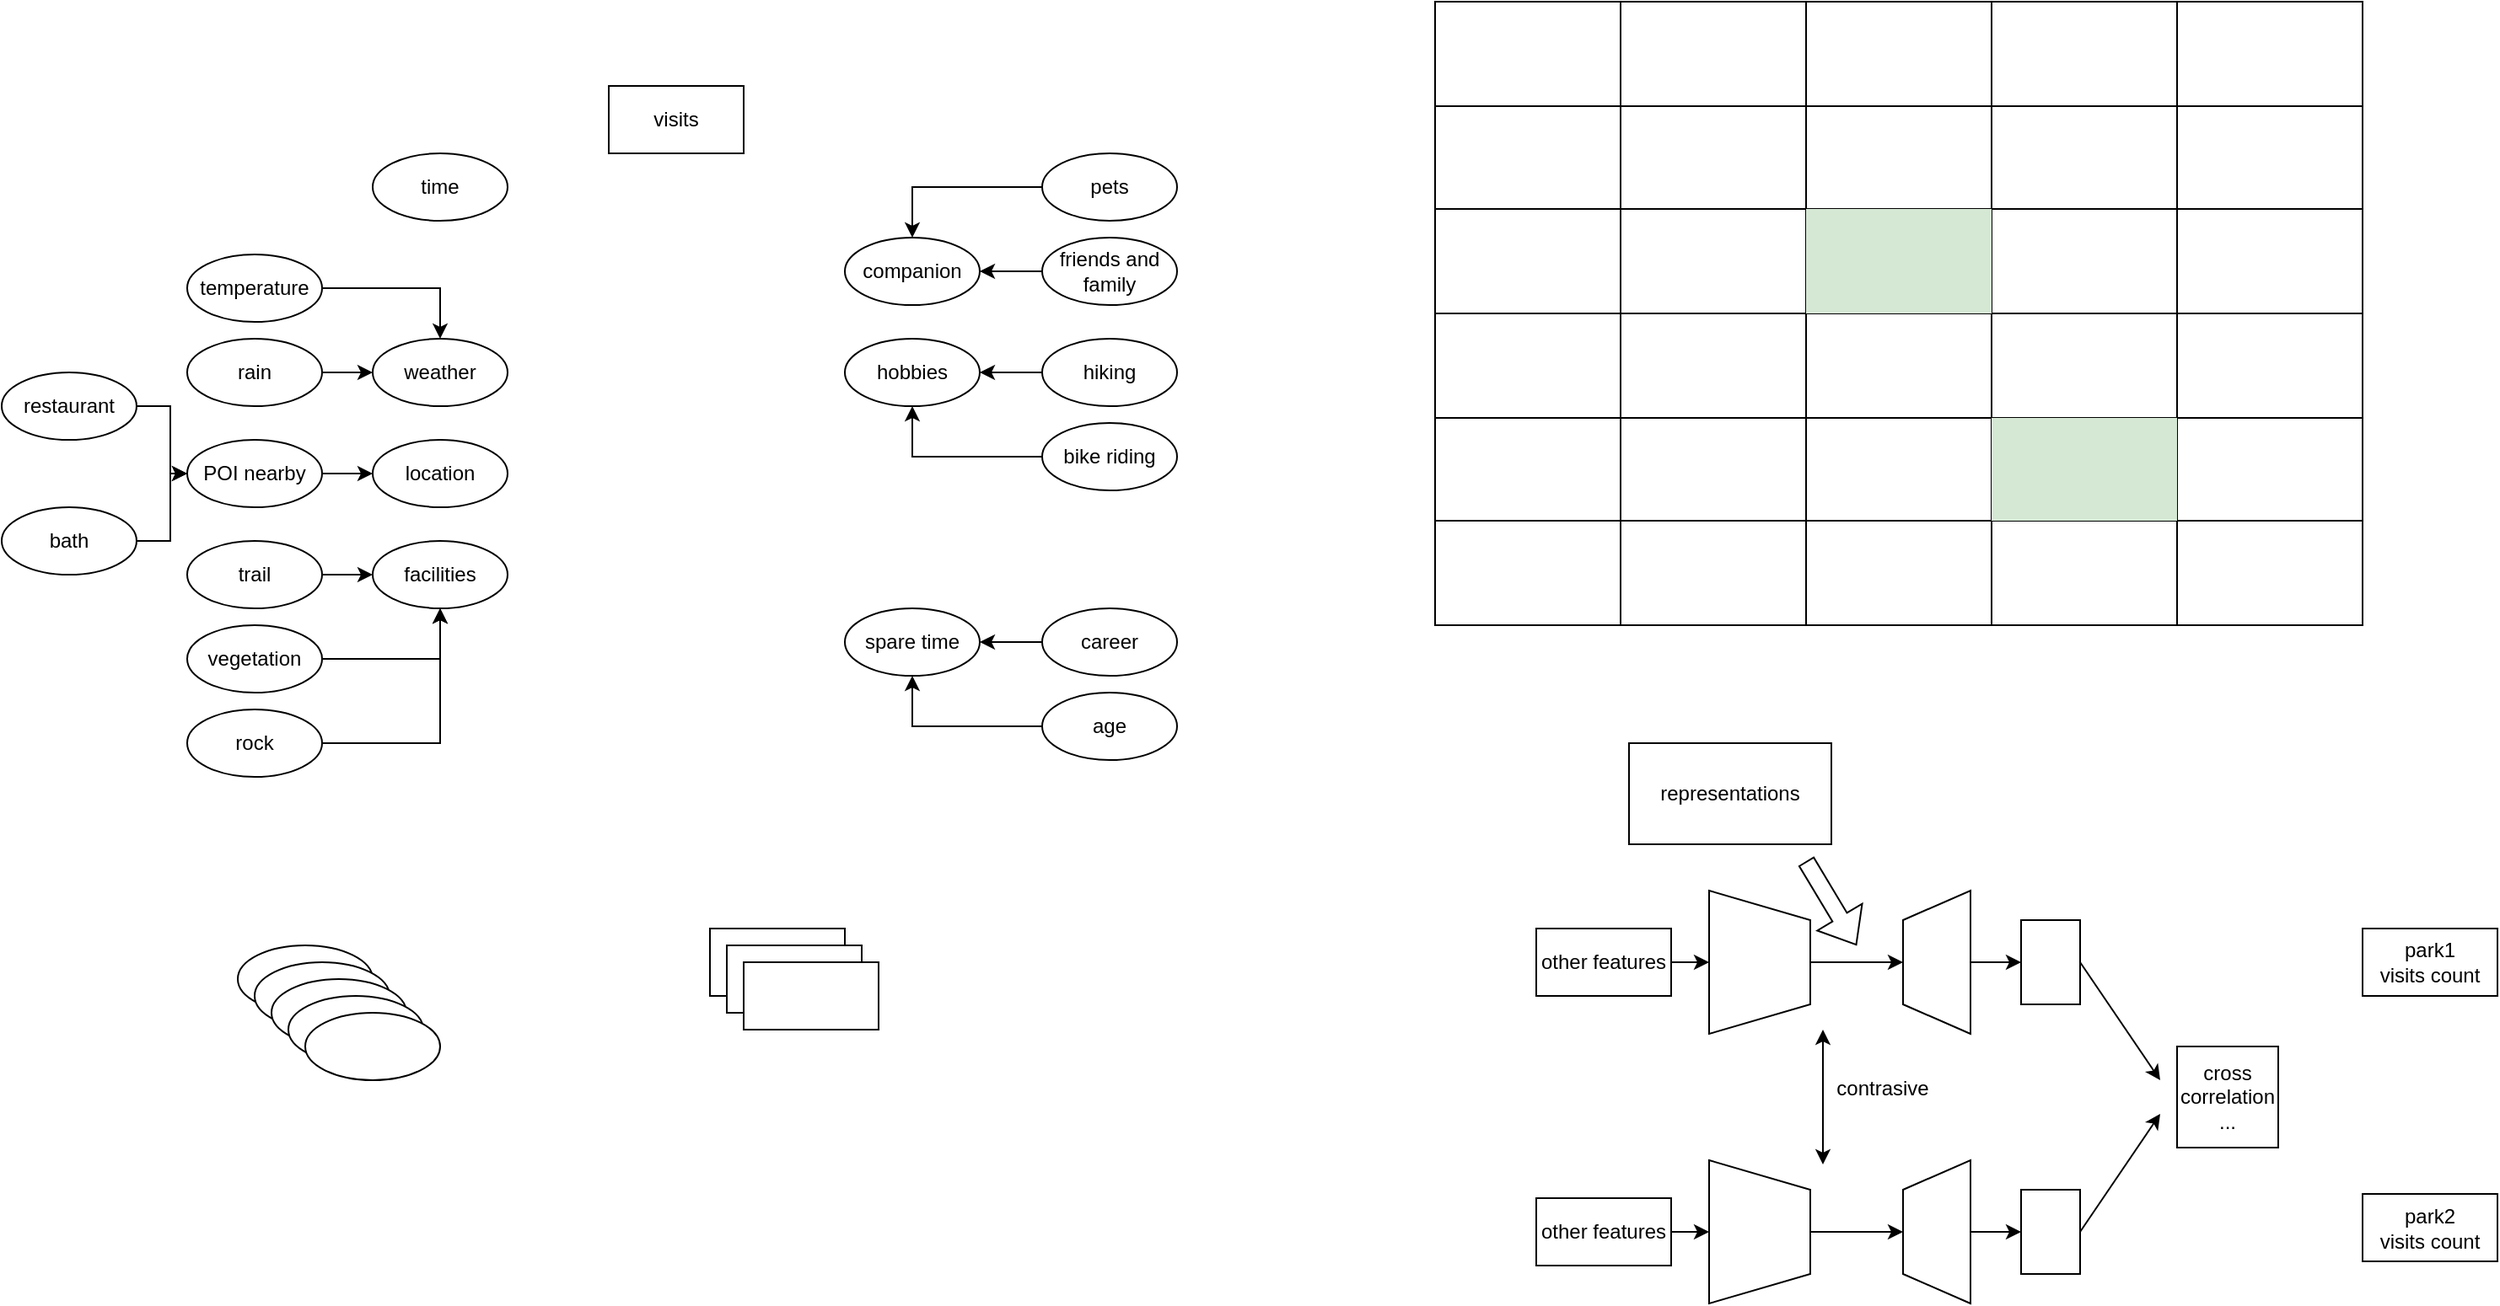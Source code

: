 <mxfile version="24.7.17">
  <diagram name="第 1 页" id="IoDN4YejWcpYqLMCEsrB">
    <mxGraphModel dx="1590" dy="1008" grid="1" gridSize="10" guides="1" tooltips="1" connect="1" arrows="1" fold="1" page="1" pageScale="1" pageWidth="827" pageHeight="1169" math="0" shadow="0">
      <root>
        <mxCell id="0" />
        <mxCell id="1" parent="0" />
        <mxCell id="xa3RoZci5K0r1pljXXm6-1" value="" style="rounded=0;whiteSpace=wrap;html=1;" parent="1" vertex="1">
          <mxGeometry x="550" y="570" width="80" height="40" as="geometry" />
        </mxCell>
        <mxCell id="xa3RoZci5K0r1pljXXm6-4" value="visits" style="rounded=0;whiteSpace=wrap;html=1;" parent="1" vertex="1">
          <mxGeometry x="490" y="70" width="80" height="40" as="geometry" />
        </mxCell>
        <mxCell id="xa3RoZci5K0r1pljXXm6-26" value="" style="edgeStyle=orthogonalEdgeStyle;rounded=0;orthogonalLoop=1;jettySize=auto;html=1;" parent="1" source="xa3RoZci5K0r1pljXXm6-5" target="xa3RoZci5K0r1pljXXm6-16" edge="1">
          <mxGeometry relative="1" as="geometry" />
        </mxCell>
        <mxCell id="xa3RoZci5K0r1pljXXm6-5" value="restaurant" style="ellipse;whiteSpace=wrap;html=1;" parent="1" vertex="1">
          <mxGeometry x="130" y="240" width="80" height="40" as="geometry" />
        </mxCell>
        <mxCell id="xa3RoZci5K0r1pljXXm6-25" style="edgeStyle=orthogonalEdgeStyle;rounded=0;orthogonalLoop=1;jettySize=auto;html=1;exitX=1;exitY=0.5;exitDx=0;exitDy=0;entryX=0.5;entryY=1;entryDx=0;entryDy=0;" parent="1" source="xa3RoZci5K0r1pljXXm6-6" target="xa3RoZci5K0r1pljXXm6-12" edge="1">
          <mxGeometry relative="1" as="geometry" />
        </mxCell>
        <mxCell id="xa3RoZci5K0r1pljXXm6-6" value="rock" style="ellipse;whiteSpace=wrap;html=1;" parent="1" vertex="1">
          <mxGeometry x="240" y="440" width="80" height="40" as="geometry" />
        </mxCell>
        <mxCell id="xa3RoZci5K0r1pljXXm6-7" value="" style="ellipse;whiteSpace=wrap;html=1;" parent="1" vertex="1">
          <mxGeometry x="270" y="580" width="80" height="40" as="geometry" />
        </mxCell>
        <mxCell id="xa3RoZci5K0r1pljXXm6-8" value="spare time" style="ellipse;whiteSpace=wrap;html=1;" parent="1" vertex="1">
          <mxGeometry x="630" y="380" width="80" height="40" as="geometry" />
        </mxCell>
        <mxCell id="xa3RoZci5K0r1pljXXm6-9" value="weather" style="ellipse;whiteSpace=wrap;html=1;" parent="1" vertex="1">
          <mxGeometry x="350" y="220" width="80" height="40" as="geometry" />
        </mxCell>
        <mxCell id="xa3RoZci5K0r1pljXXm6-10" value="hobbies" style="ellipse;whiteSpace=wrap;html=1;" parent="1" vertex="1">
          <mxGeometry x="630" y="220" width="80" height="40" as="geometry" />
        </mxCell>
        <mxCell id="xa3RoZci5K0r1pljXXm6-11" value="companion" style="ellipse;whiteSpace=wrap;html=1;" parent="1" vertex="1">
          <mxGeometry x="630" y="160" width="80" height="40" as="geometry" />
        </mxCell>
        <mxCell id="xa3RoZci5K0r1pljXXm6-12" value="facilities" style="ellipse;whiteSpace=wrap;html=1;" parent="1" vertex="1">
          <mxGeometry x="350" y="340" width="80" height="40" as="geometry" />
        </mxCell>
        <mxCell id="xa3RoZci5K0r1pljXXm6-13" value="location" style="ellipse;whiteSpace=wrap;html=1;" parent="1" vertex="1">
          <mxGeometry x="350" y="280" width="80" height="40" as="geometry" />
        </mxCell>
        <mxCell id="xa3RoZci5K0r1pljXXm6-23" value="" style="edgeStyle=orthogonalEdgeStyle;rounded=0;orthogonalLoop=1;jettySize=auto;html=1;" parent="1" source="xa3RoZci5K0r1pljXXm6-14" target="xa3RoZci5K0r1pljXXm6-12" edge="1">
          <mxGeometry relative="1" as="geometry" />
        </mxCell>
        <mxCell id="xa3RoZci5K0r1pljXXm6-14" value="vegetation" style="ellipse;whiteSpace=wrap;html=1;" parent="1" vertex="1">
          <mxGeometry x="240" y="390" width="80" height="40" as="geometry" />
        </mxCell>
        <mxCell id="xa3RoZci5K0r1pljXXm6-22" value="" style="edgeStyle=orthogonalEdgeStyle;rounded=0;orthogonalLoop=1;jettySize=auto;html=1;" parent="1" source="xa3RoZci5K0r1pljXXm6-15" target="xa3RoZci5K0r1pljXXm6-12" edge="1">
          <mxGeometry relative="1" as="geometry" />
        </mxCell>
        <mxCell id="xa3RoZci5K0r1pljXXm6-15" value="trail" style="ellipse;whiteSpace=wrap;html=1;" parent="1" vertex="1">
          <mxGeometry x="240" y="340" width="80" height="40" as="geometry" />
        </mxCell>
        <mxCell id="xa3RoZci5K0r1pljXXm6-19" value="" style="edgeStyle=orthogonalEdgeStyle;rounded=0;orthogonalLoop=1;jettySize=auto;html=1;" parent="1" source="xa3RoZci5K0r1pljXXm6-16" target="xa3RoZci5K0r1pljXXm6-13" edge="1">
          <mxGeometry relative="1" as="geometry" />
        </mxCell>
        <mxCell id="xa3RoZci5K0r1pljXXm6-16" value="POI nearby" style="ellipse;whiteSpace=wrap;html=1;" parent="1" vertex="1">
          <mxGeometry x="240" y="280" width="80" height="40" as="geometry" />
        </mxCell>
        <mxCell id="xa3RoZci5K0r1pljXXm6-20" value="" style="edgeStyle=orthogonalEdgeStyle;rounded=0;orthogonalLoop=1;jettySize=auto;html=1;" parent="1" source="xa3RoZci5K0r1pljXXm6-17" target="xa3RoZci5K0r1pljXXm6-9" edge="1">
          <mxGeometry relative="1" as="geometry" />
        </mxCell>
        <mxCell id="xa3RoZci5K0r1pljXXm6-17" value="rain" style="ellipse;whiteSpace=wrap;html=1;" parent="1" vertex="1">
          <mxGeometry x="240" y="220" width="80" height="40" as="geometry" />
        </mxCell>
        <mxCell id="xa3RoZci5K0r1pljXXm6-21" value="" style="edgeStyle=orthogonalEdgeStyle;rounded=0;orthogonalLoop=1;jettySize=auto;html=1;" parent="1" source="xa3RoZci5K0r1pljXXm6-18" target="xa3RoZci5K0r1pljXXm6-9" edge="1">
          <mxGeometry relative="1" as="geometry" />
        </mxCell>
        <mxCell id="xa3RoZci5K0r1pljXXm6-18" value="temperature" style="ellipse;whiteSpace=wrap;html=1;" parent="1" vertex="1">
          <mxGeometry x="240" y="170" width="80" height="40" as="geometry" />
        </mxCell>
        <mxCell id="xa3RoZci5K0r1pljXXm6-27" value="" style="ellipse;whiteSpace=wrap;html=1;" parent="1" vertex="1">
          <mxGeometry x="280" y="590" width="80" height="40" as="geometry" />
        </mxCell>
        <mxCell id="xa3RoZci5K0r1pljXXm6-41" value="" style="edgeStyle=orthogonalEdgeStyle;rounded=0;orthogonalLoop=1;jettySize=auto;html=1;" parent="1" source="xa3RoZci5K0r1pljXXm6-28" target="xa3RoZci5K0r1pljXXm6-8" edge="1">
          <mxGeometry relative="1" as="geometry" />
        </mxCell>
        <mxCell id="xa3RoZci5K0r1pljXXm6-28" value="age" style="ellipse;whiteSpace=wrap;html=1;" parent="1" vertex="1">
          <mxGeometry x="747" y="430" width="80" height="40" as="geometry" />
        </mxCell>
        <mxCell id="xa3RoZci5K0r1pljXXm6-33" value="" style="edgeStyle=orthogonalEdgeStyle;rounded=0;orthogonalLoop=1;jettySize=auto;html=1;" parent="1" source="xa3RoZci5K0r1pljXXm6-29" target="xa3RoZci5K0r1pljXXm6-11" edge="1">
          <mxGeometry relative="1" as="geometry" />
        </mxCell>
        <mxCell id="xa3RoZci5K0r1pljXXm6-29" value="friends and family" style="ellipse;whiteSpace=wrap;html=1;" parent="1" vertex="1">
          <mxGeometry x="747" y="160" width="80" height="40" as="geometry" />
        </mxCell>
        <mxCell id="xa3RoZci5K0r1pljXXm6-34" value="" style="edgeStyle=orthogonalEdgeStyle;rounded=0;orthogonalLoop=1;jettySize=auto;html=1;" parent="1" source="xa3RoZci5K0r1pljXXm6-30" target="xa3RoZci5K0r1pljXXm6-11" edge="1">
          <mxGeometry relative="1" as="geometry" />
        </mxCell>
        <mxCell id="xa3RoZci5K0r1pljXXm6-30" value="pets" style="ellipse;whiteSpace=wrap;html=1;" parent="1" vertex="1">
          <mxGeometry x="747" y="110" width="80" height="40" as="geometry" />
        </mxCell>
        <mxCell id="xa3RoZci5K0r1pljXXm6-32" value="" style="edgeStyle=orthogonalEdgeStyle;rounded=0;orthogonalLoop=1;jettySize=auto;html=1;" parent="1" source="xa3RoZci5K0r1pljXXm6-31" target="xa3RoZci5K0r1pljXXm6-16" edge="1">
          <mxGeometry relative="1" as="geometry" />
        </mxCell>
        <mxCell id="xa3RoZci5K0r1pljXXm6-31" value="bath" style="ellipse;whiteSpace=wrap;html=1;" parent="1" vertex="1">
          <mxGeometry x="130" y="320" width="80" height="40" as="geometry" />
        </mxCell>
        <mxCell id="xa3RoZci5K0r1pljXXm6-40" value="" style="edgeStyle=orthogonalEdgeStyle;rounded=0;orthogonalLoop=1;jettySize=auto;html=1;" parent="1" source="xa3RoZci5K0r1pljXXm6-35" target="xa3RoZci5K0r1pljXXm6-8" edge="1">
          <mxGeometry relative="1" as="geometry" />
        </mxCell>
        <mxCell id="xa3RoZci5K0r1pljXXm6-35" value="career" style="ellipse;whiteSpace=wrap;html=1;" parent="1" vertex="1">
          <mxGeometry x="747" y="380" width="80" height="40" as="geometry" />
        </mxCell>
        <mxCell id="xa3RoZci5K0r1pljXXm6-39" value="" style="edgeStyle=orthogonalEdgeStyle;rounded=0;orthogonalLoop=1;jettySize=auto;html=1;" parent="1" source="xa3RoZci5K0r1pljXXm6-36" target="xa3RoZci5K0r1pljXXm6-10" edge="1">
          <mxGeometry relative="1" as="geometry" />
        </mxCell>
        <mxCell id="xa3RoZci5K0r1pljXXm6-36" value="bike riding" style="ellipse;whiteSpace=wrap;html=1;" parent="1" vertex="1">
          <mxGeometry x="747" y="270" width="80" height="40" as="geometry" />
        </mxCell>
        <mxCell id="xa3RoZci5K0r1pljXXm6-38" value="" style="edgeStyle=orthogonalEdgeStyle;rounded=0;orthogonalLoop=1;jettySize=auto;html=1;" parent="1" source="xa3RoZci5K0r1pljXXm6-37" target="xa3RoZci5K0r1pljXXm6-10" edge="1">
          <mxGeometry relative="1" as="geometry" />
        </mxCell>
        <mxCell id="xa3RoZci5K0r1pljXXm6-37" value="hiking" style="ellipse;whiteSpace=wrap;html=1;" parent="1" vertex="1">
          <mxGeometry x="747" y="220" width="80" height="40" as="geometry" />
        </mxCell>
        <mxCell id="xa3RoZci5K0r1pljXXm6-42" value="" style="ellipse;whiteSpace=wrap;html=1;" parent="1" vertex="1">
          <mxGeometry x="290" y="600" width="80" height="40" as="geometry" />
        </mxCell>
        <mxCell id="xa3RoZci5K0r1pljXXm6-43" value="" style="ellipse;whiteSpace=wrap;html=1;" parent="1" vertex="1">
          <mxGeometry x="300" y="610" width="80" height="40" as="geometry" />
        </mxCell>
        <mxCell id="xa3RoZci5K0r1pljXXm6-44" value="" style="ellipse;whiteSpace=wrap;html=1;" parent="1" vertex="1">
          <mxGeometry x="310" y="620" width="80" height="40" as="geometry" />
        </mxCell>
        <mxCell id="xa3RoZci5K0r1pljXXm6-45" value="time" style="ellipse;whiteSpace=wrap;html=1;" parent="1" vertex="1">
          <mxGeometry x="350" y="110" width="80" height="40" as="geometry" />
        </mxCell>
        <mxCell id="xa3RoZci5K0r1pljXXm6-46" value="" style="rounded=0;whiteSpace=wrap;html=1;" parent="1" vertex="1">
          <mxGeometry x="560" y="580" width="80" height="40" as="geometry" />
        </mxCell>
        <mxCell id="xa3RoZci5K0r1pljXXm6-47" value="" style="rounded=0;whiteSpace=wrap;html=1;" parent="1" vertex="1">
          <mxGeometry x="570" y="590" width="80" height="40" as="geometry" />
        </mxCell>
        <mxCell id="xa3RoZci5K0r1pljXXm6-48" value="cross correlation&lt;div&gt;...&lt;/div&gt;" style="rounded=0;whiteSpace=wrap;html=1;" parent="1" vertex="1">
          <mxGeometry x="1420" y="640" width="60" height="60" as="geometry" />
        </mxCell>
        <mxCell id="xa3RoZci5K0r1pljXXm6-49" value="other features" style="rounded=0;whiteSpace=wrap;html=1;" parent="1" vertex="1">
          <mxGeometry x="1040" y="570" width="80" height="40" as="geometry" />
        </mxCell>
        <mxCell id="xa3RoZci5K0r1pljXXm6-50" value="park1&lt;div&gt;visits count&lt;/div&gt;" style="rounded=0;whiteSpace=wrap;html=1;" parent="1" vertex="1">
          <mxGeometry x="1530" y="570" width="80" height="40" as="geometry" />
        </mxCell>
        <mxCell id="yd0O2rHegaEqOnrl_HZZ-1" value="" style="shape=table;startSize=0;container=1;collapsible=0;childLayout=tableLayout;fontSize=16;" vertex="1" parent="1">
          <mxGeometry x="980" y="20" width="550" height="370" as="geometry" />
        </mxCell>
        <mxCell id="yd0O2rHegaEqOnrl_HZZ-35" style="shape=tableRow;horizontal=0;startSize=0;swimlaneHead=0;swimlaneBody=0;strokeColor=inherit;top=0;left=0;bottom=0;right=0;collapsible=0;dropTarget=0;fillColor=none;points=[[0,0.5],[1,0.5]];portConstraint=eastwest;fontSize=16;" vertex="1" parent="yd0O2rHegaEqOnrl_HZZ-1">
          <mxGeometry width="550" height="62" as="geometry" />
        </mxCell>
        <mxCell id="yd0O2rHegaEqOnrl_HZZ-36" style="shape=partialRectangle;html=1;whiteSpace=wrap;connectable=0;strokeColor=inherit;overflow=hidden;fillColor=none;top=0;left=0;bottom=0;right=0;pointerEvents=1;fontSize=16;" vertex="1" parent="yd0O2rHegaEqOnrl_HZZ-35">
          <mxGeometry width="110" height="62" as="geometry">
            <mxRectangle width="110" height="62" as="alternateBounds" />
          </mxGeometry>
        </mxCell>
        <mxCell id="yd0O2rHegaEqOnrl_HZZ-37" style="shape=partialRectangle;html=1;whiteSpace=wrap;connectable=0;strokeColor=inherit;overflow=hidden;fillColor=none;top=0;left=0;bottom=0;right=0;pointerEvents=1;fontSize=16;" vertex="1" parent="yd0O2rHegaEqOnrl_HZZ-35">
          <mxGeometry x="110" width="110" height="62" as="geometry">
            <mxRectangle width="110" height="62" as="alternateBounds" />
          </mxGeometry>
        </mxCell>
        <mxCell id="yd0O2rHegaEqOnrl_HZZ-38" style="shape=partialRectangle;html=1;whiteSpace=wrap;connectable=0;strokeColor=inherit;overflow=hidden;fillColor=none;top=0;left=0;bottom=0;right=0;pointerEvents=1;fontSize=16;" vertex="1" parent="yd0O2rHegaEqOnrl_HZZ-35">
          <mxGeometry x="220" width="110" height="62" as="geometry">
            <mxRectangle width="110" height="62" as="alternateBounds" />
          </mxGeometry>
        </mxCell>
        <mxCell id="yd0O2rHegaEqOnrl_HZZ-39" style="shape=partialRectangle;html=1;whiteSpace=wrap;connectable=0;strokeColor=inherit;overflow=hidden;fillColor=none;top=0;left=0;bottom=0;right=0;pointerEvents=1;fontSize=16;" vertex="1" parent="yd0O2rHegaEqOnrl_HZZ-35">
          <mxGeometry x="330" width="110" height="62" as="geometry">
            <mxRectangle width="110" height="62" as="alternateBounds" />
          </mxGeometry>
        </mxCell>
        <mxCell id="yd0O2rHegaEqOnrl_HZZ-40" style="shape=partialRectangle;html=1;whiteSpace=wrap;connectable=0;strokeColor=inherit;overflow=hidden;fillColor=none;top=0;left=0;bottom=0;right=0;pointerEvents=1;fontSize=16;" vertex="1" parent="yd0O2rHegaEqOnrl_HZZ-35">
          <mxGeometry x="440" width="110" height="62" as="geometry">
            <mxRectangle width="110" height="62" as="alternateBounds" />
          </mxGeometry>
        </mxCell>
        <mxCell id="yd0O2rHegaEqOnrl_HZZ-29" style="shape=tableRow;horizontal=0;startSize=0;swimlaneHead=0;swimlaneBody=0;strokeColor=inherit;top=0;left=0;bottom=0;right=0;collapsible=0;dropTarget=0;fillColor=none;points=[[0,0.5],[1,0.5]];portConstraint=eastwest;fontSize=16;" vertex="1" parent="yd0O2rHegaEqOnrl_HZZ-1">
          <mxGeometry y="62" width="550" height="61" as="geometry" />
        </mxCell>
        <mxCell id="yd0O2rHegaEqOnrl_HZZ-30" style="shape=partialRectangle;html=1;whiteSpace=wrap;connectable=0;strokeColor=inherit;overflow=hidden;fillColor=none;top=0;left=0;bottom=0;right=0;pointerEvents=1;fontSize=16;" vertex="1" parent="yd0O2rHegaEqOnrl_HZZ-29">
          <mxGeometry width="110" height="61" as="geometry">
            <mxRectangle width="110" height="61" as="alternateBounds" />
          </mxGeometry>
        </mxCell>
        <mxCell id="yd0O2rHegaEqOnrl_HZZ-31" style="shape=partialRectangle;html=1;whiteSpace=wrap;connectable=0;strokeColor=inherit;overflow=hidden;fillColor=none;top=0;left=0;bottom=0;right=0;pointerEvents=1;fontSize=16;" vertex="1" parent="yd0O2rHegaEqOnrl_HZZ-29">
          <mxGeometry x="110" width="110" height="61" as="geometry">
            <mxRectangle width="110" height="61" as="alternateBounds" />
          </mxGeometry>
        </mxCell>
        <mxCell id="yd0O2rHegaEqOnrl_HZZ-32" style="shape=partialRectangle;html=1;whiteSpace=wrap;connectable=0;strokeColor=inherit;overflow=hidden;fillColor=none;top=0;left=0;bottom=0;right=0;pointerEvents=1;fontSize=16;" vertex="1" parent="yd0O2rHegaEqOnrl_HZZ-29">
          <mxGeometry x="220" width="110" height="61" as="geometry">
            <mxRectangle width="110" height="61" as="alternateBounds" />
          </mxGeometry>
        </mxCell>
        <mxCell id="yd0O2rHegaEqOnrl_HZZ-33" style="shape=partialRectangle;html=1;whiteSpace=wrap;connectable=0;strokeColor=inherit;overflow=hidden;fillColor=none;top=0;left=0;bottom=0;right=0;pointerEvents=1;fontSize=16;" vertex="1" parent="yd0O2rHegaEqOnrl_HZZ-29">
          <mxGeometry x="330" width="110" height="61" as="geometry">
            <mxRectangle width="110" height="61" as="alternateBounds" />
          </mxGeometry>
        </mxCell>
        <mxCell id="yd0O2rHegaEqOnrl_HZZ-34" style="shape=partialRectangle;html=1;whiteSpace=wrap;connectable=0;strokeColor=inherit;overflow=hidden;fillColor=none;top=0;left=0;bottom=0;right=0;pointerEvents=1;fontSize=16;" vertex="1" parent="yd0O2rHegaEqOnrl_HZZ-29">
          <mxGeometry x="440" width="110" height="61" as="geometry">
            <mxRectangle width="110" height="61" as="alternateBounds" />
          </mxGeometry>
        </mxCell>
        <mxCell id="yd0O2rHegaEqOnrl_HZZ-23" style="shape=tableRow;horizontal=0;startSize=0;swimlaneHead=0;swimlaneBody=0;strokeColor=inherit;top=0;left=0;bottom=0;right=0;collapsible=0;dropTarget=0;fillColor=none;points=[[0,0.5],[1,0.5]];portConstraint=eastwest;fontSize=16;" vertex="1" parent="yd0O2rHegaEqOnrl_HZZ-1">
          <mxGeometry y="123" width="550" height="62" as="geometry" />
        </mxCell>
        <mxCell id="yd0O2rHegaEqOnrl_HZZ-24" style="shape=partialRectangle;html=1;whiteSpace=wrap;connectable=0;strokeColor=inherit;overflow=hidden;fillColor=none;top=0;left=0;bottom=0;right=0;pointerEvents=1;fontSize=16;" vertex="1" parent="yd0O2rHegaEqOnrl_HZZ-23">
          <mxGeometry width="110" height="62" as="geometry">
            <mxRectangle width="110" height="62" as="alternateBounds" />
          </mxGeometry>
        </mxCell>
        <mxCell id="yd0O2rHegaEqOnrl_HZZ-25" style="shape=partialRectangle;html=1;whiteSpace=wrap;connectable=0;strokeColor=inherit;overflow=hidden;fillColor=none;top=0;left=0;bottom=0;right=0;pointerEvents=1;fontSize=16;" vertex="1" parent="yd0O2rHegaEqOnrl_HZZ-23">
          <mxGeometry x="110" width="110" height="62" as="geometry">
            <mxRectangle width="110" height="62" as="alternateBounds" />
          </mxGeometry>
        </mxCell>
        <mxCell id="yd0O2rHegaEqOnrl_HZZ-26" style="shape=partialRectangle;html=1;whiteSpace=wrap;connectable=0;strokeColor=#82b366;overflow=hidden;fillColor=#d5e8d4;top=0;left=0;bottom=0;right=0;pointerEvents=1;fontSize=16;" vertex="1" parent="yd0O2rHegaEqOnrl_HZZ-23">
          <mxGeometry x="220" width="110" height="62" as="geometry">
            <mxRectangle width="110" height="62" as="alternateBounds" />
          </mxGeometry>
        </mxCell>
        <mxCell id="yd0O2rHegaEqOnrl_HZZ-27" style="shape=partialRectangle;html=1;whiteSpace=wrap;connectable=0;strokeColor=inherit;overflow=hidden;fillColor=none;top=0;left=0;bottom=0;right=0;pointerEvents=1;fontSize=16;" vertex="1" parent="yd0O2rHegaEqOnrl_HZZ-23">
          <mxGeometry x="330" width="110" height="62" as="geometry">
            <mxRectangle width="110" height="62" as="alternateBounds" />
          </mxGeometry>
        </mxCell>
        <mxCell id="yd0O2rHegaEqOnrl_HZZ-28" style="shape=partialRectangle;html=1;whiteSpace=wrap;connectable=0;strokeColor=inherit;overflow=hidden;fillColor=none;top=0;left=0;bottom=0;right=0;pointerEvents=1;fontSize=16;" vertex="1" parent="yd0O2rHegaEqOnrl_HZZ-23">
          <mxGeometry x="440" width="110" height="62" as="geometry">
            <mxRectangle width="110" height="62" as="alternateBounds" />
          </mxGeometry>
        </mxCell>
        <mxCell id="yd0O2rHegaEqOnrl_HZZ-2" value="" style="shape=tableRow;horizontal=0;startSize=0;swimlaneHead=0;swimlaneBody=0;strokeColor=inherit;top=0;left=0;bottom=0;right=0;collapsible=0;dropTarget=0;fillColor=none;points=[[0,0.5],[1,0.5]];portConstraint=eastwest;fontSize=16;" vertex="1" parent="yd0O2rHegaEqOnrl_HZZ-1">
          <mxGeometry y="185" width="550" height="62" as="geometry" />
        </mxCell>
        <mxCell id="yd0O2rHegaEqOnrl_HZZ-20" style="shape=partialRectangle;html=1;whiteSpace=wrap;connectable=0;strokeColor=inherit;overflow=hidden;fillColor=none;top=0;left=0;bottom=0;right=0;pointerEvents=1;fontSize=16;" vertex="1" parent="yd0O2rHegaEqOnrl_HZZ-2">
          <mxGeometry width="110" height="62" as="geometry">
            <mxRectangle width="110" height="62" as="alternateBounds" />
          </mxGeometry>
        </mxCell>
        <mxCell id="yd0O2rHegaEqOnrl_HZZ-14" style="shape=partialRectangle;html=1;whiteSpace=wrap;connectable=0;strokeColor=inherit;overflow=hidden;fillColor=none;top=0;left=0;bottom=0;right=0;pointerEvents=1;fontSize=16;" vertex="1" parent="yd0O2rHegaEqOnrl_HZZ-2">
          <mxGeometry x="110" width="110" height="62" as="geometry">
            <mxRectangle width="110" height="62" as="alternateBounds" />
          </mxGeometry>
        </mxCell>
        <mxCell id="yd0O2rHegaEqOnrl_HZZ-3" value="" style="shape=partialRectangle;html=1;whiteSpace=wrap;connectable=0;strokeColor=inherit;overflow=hidden;fillColor=none;top=0;left=0;bottom=0;right=0;pointerEvents=1;fontSize=16;" vertex="1" parent="yd0O2rHegaEqOnrl_HZZ-2">
          <mxGeometry x="220" width="110" height="62" as="geometry">
            <mxRectangle width="110" height="62" as="alternateBounds" />
          </mxGeometry>
        </mxCell>
        <mxCell id="yd0O2rHegaEqOnrl_HZZ-4" value="" style="shape=partialRectangle;html=1;whiteSpace=wrap;connectable=0;strokeColor=inherit;overflow=hidden;fillColor=none;top=0;left=0;bottom=0;right=0;pointerEvents=1;fontSize=16;" vertex="1" parent="yd0O2rHegaEqOnrl_HZZ-2">
          <mxGeometry x="330" width="110" height="62" as="geometry">
            <mxRectangle width="110" height="62" as="alternateBounds" />
          </mxGeometry>
        </mxCell>
        <mxCell id="yd0O2rHegaEqOnrl_HZZ-5" value="" style="shape=partialRectangle;html=1;whiteSpace=wrap;connectable=0;strokeColor=inherit;overflow=hidden;fillColor=none;top=0;left=0;bottom=0;right=0;pointerEvents=1;fontSize=16;" vertex="1" parent="yd0O2rHegaEqOnrl_HZZ-2">
          <mxGeometry x="440" width="110" height="62" as="geometry">
            <mxRectangle width="110" height="62" as="alternateBounds" />
          </mxGeometry>
        </mxCell>
        <mxCell id="yd0O2rHegaEqOnrl_HZZ-6" value="" style="shape=tableRow;horizontal=0;startSize=0;swimlaneHead=0;swimlaneBody=0;strokeColor=inherit;top=0;left=0;bottom=0;right=0;collapsible=0;dropTarget=0;fillColor=none;points=[[0,0.5],[1,0.5]];portConstraint=eastwest;fontSize=16;" vertex="1" parent="yd0O2rHegaEqOnrl_HZZ-1">
          <mxGeometry y="247" width="550" height="61" as="geometry" />
        </mxCell>
        <mxCell id="yd0O2rHegaEqOnrl_HZZ-21" style="shape=partialRectangle;html=1;whiteSpace=wrap;connectable=0;strokeColor=inherit;overflow=hidden;fillColor=none;top=0;left=0;bottom=0;right=0;pointerEvents=1;fontSize=16;" vertex="1" parent="yd0O2rHegaEqOnrl_HZZ-6">
          <mxGeometry width="110" height="61" as="geometry">
            <mxRectangle width="110" height="61" as="alternateBounds" />
          </mxGeometry>
        </mxCell>
        <mxCell id="yd0O2rHegaEqOnrl_HZZ-15" style="shape=partialRectangle;html=1;whiteSpace=wrap;connectable=0;strokeColor=inherit;overflow=hidden;fillColor=none;top=0;left=0;bottom=0;right=0;pointerEvents=1;fontSize=16;" vertex="1" parent="yd0O2rHegaEqOnrl_HZZ-6">
          <mxGeometry x="110" width="110" height="61" as="geometry">
            <mxRectangle width="110" height="61" as="alternateBounds" />
          </mxGeometry>
        </mxCell>
        <mxCell id="yd0O2rHegaEqOnrl_HZZ-7" value="" style="shape=partialRectangle;html=1;whiteSpace=wrap;connectable=0;strokeColor=inherit;overflow=hidden;fillColor=none;top=0;left=0;bottom=0;right=0;pointerEvents=1;fontSize=16;" vertex="1" parent="yd0O2rHegaEqOnrl_HZZ-6">
          <mxGeometry x="220" width="110" height="61" as="geometry">
            <mxRectangle width="110" height="61" as="alternateBounds" />
          </mxGeometry>
        </mxCell>
        <mxCell id="yd0O2rHegaEqOnrl_HZZ-8" value="" style="shape=partialRectangle;html=1;whiteSpace=wrap;connectable=0;strokeColor=#82b366;overflow=hidden;fillColor=#d5e8d4;top=0;left=0;bottom=0;right=0;pointerEvents=1;fontSize=16;" vertex="1" parent="yd0O2rHegaEqOnrl_HZZ-6">
          <mxGeometry x="330" width="110" height="61" as="geometry">
            <mxRectangle width="110" height="61" as="alternateBounds" />
          </mxGeometry>
        </mxCell>
        <mxCell id="yd0O2rHegaEqOnrl_HZZ-9" value="" style="shape=partialRectangle;html=1;whiteSpace=wrap;connectable=0;strokeColor=inherit;overflow=hidden;fillColor=none;top=0;left=0;bottom=0;right=0;pointerEvents=1;fontSize=16;" vertex="1" parent="yd0O2rHegaEqOnrl_HZZ-6">
          <mxGeometry x="440" width="110" height="61" as="geometry">
            <mxRectangle width="110" height="61" as="alternateBounds" />
          </mxGeometry>
        </mxCell>
        <mxCell id="yd0O2rHegaEqOnrl_HZZ-10" value="" style="shape=tableRow;horizontal=0;startSize=0;swimlaneHead=0;swimlaneBody=0;strokeColor=inherit;top=0;left=0;bottom=0;right=0;collapsible=0;dropTarget=0;fillColor=none;points=[[0,0.5],[1,0.5]];portConstraint=eastwest;fontSize=16;" vertex="1" parent="yd0O2rHegaEqOnrl_HZZ-1">
          <mxGeometry y="308" width="550" height="62" as="geometry" />
        </mxCell>
        <mxCell id="yd0O2rHegaEqOnrl_HZZ-22" style="shape=partialRectangle;html=1;whiteSpace=wrap;connectable=0;strokeColor=inherit;overflow=hidden;fillColor=none;top=0;left=0;bottom=0;right=0;pointerEvents=1;fontSize=16;" vertex="1" parent="yd0O2rHegaEqOnrl_HZZ-10">
          <mxGeometry width="110" height="62" as="geometry">
            <mxRectangle width="110" height="62" as="alternateBounds" />
          </mxGeometry>
        </mxCell>
        <mxCell id="yd0O2rHegaEqOnrl_HZZ-16" style="shape=partialRectangle;html=1;whiteSpace=wrap;connectable=0;strokeColor=inherit;overflow=hidden;fillColor=none;top=0;left=0;bottom=0;right=0;pointerEvents=1;fontSize=16;" vertex="1" parent="yd0O2rHegaEqOnrl_HZZ-10">
          <mxGeometry x="110" width="110" height="62" as="geometry">
            <mxRectangle width="110" height="62" as="alternateBounds" />
          </mxGeometry>
        </mxCell>
        <mxCell id="yd0O2rHegaEqOnrl_HZZ-11" value="" style="shape=partialRectangle;html=1;whiteSpace=wrap;connectable=0;strokeColor=inherit;overflow=hidden;fillColor=none;top=0;left=0;bottom=0;right=0;pointerEvents=1;fontSize=16;" vertex="1" parent="yd0O2rHegaEqOnrl_HZZ-10">
          <mxGeometry x="220" width="110" height="62" as="geometry">
            <mxRectangle width="110" height="62" as="alternateBounds" />
          </mxGeometry>
        </mxCell>
        <mxCell id="yd0O2rHegaEqOnrl_HZZ-12" value="" style="shape=partialRectangle;html=1;whiteSpace=wrap;connectable=0;strokeColor=inherit;overflow=hidden;fillColor=none;top=0;left=0;bottom=0;right=0;pointerEvents=1;fontSize=16;" vertex="1" parent="yd0O2rHegaEqOnrl_HZZ-10">
          <mxGeometry x="330" width="110" height="62" as="geometry">
            <mxRectangle width="110" height="62" as="alternateBounds" />
          </mxGeometry>
        </mxCell>
        <mxCell id="yd0O2rHegaEqOnrl_HZZ-13" value="" style="shape=partialRectangle;html=1;whiteSpace=wrap;connectable=0;strokeColor=inherit;overflow=hidden;fillColor=none;top=0;left=0;bottom=0;right=0;pointerEvents=1;fontSize=16;" vertex="1" parent="yd0O2rHegaEqOnrl_HZZ-10">
          <mxGeometry x="440" width="110" height="62" as="geometry">
            <mxRectangle width="110" height="62" as="alternateBounds" />
          </mxGeometry>
        </mxCell>
        <mxCell id="yd0O2rHegaEqOnrl_HZZ-61" style="edgeStyle=orthogonalEdgeStyle;rounded=0;orthogonalLoop=1;jettySize=auto;html=1;exitX=1;exitY=0.5;exitDx=0;exitDy=0;entryX=0.5;entryY=1;entryDx=0;entryDy=0;" edge="1" parent="1" source="yd0O2rHegaEqOnrl_HZZ-44" target="yd0O2rHegaEqOnrl_HZZ-56">
          <mxGeometry relative="1" as="geometry" />
        </mxCell>
        <mxCell id="yd0O2rHegaEqOnrl_HZZ-44" value="other features" style="rounded=0;whiteSpace=wrap;html=1;" vertex="1" parent="1">
          <mxGeometry x="1040" y="730" width="80" height="40" as="geometry" />
        </mxCell>
        <mxCell id="yd0O2rHegaEqOnrl_HZZ-45" value="park2&lt;div&gt;visits count&lt;/div&gt;" style="rounded=0;whiteSpace=wrap;html=1;" vertex="1" parent="1">
          <mxGeometry x="1530" y="727.5" width="80" height="40" as="geometry" />
        </mxCell>
        <mxCell id="yd0O2rHegaEqOnrl_HZZ-46" value="" style="endArrow=classic;startArrow=classic;html=1;rounded=0;entryX=0;entryY=1.167;entryDx=0;entryDy=0;entryPerimeter=0;" edge="1" parent="1">
          <mxGeometry width="50" height="50" relative="1" as="geometry">
            <mxPoint x="1210" y="709.99" as="sourcePoint" />
            <mxPoint x="1210" y="630" as="targetPoint" />
          </mxGeometry>
        </mxCell>
        <mxCell id="yd0O2rHegaEqOnrl_HZZ-47" value="contrasive" style="text;html=1;align=center;verticalAlign=middle;resizable=0;points=[];autosize=1;strokeColor=none;fillColor=none;" vertex="1" parent="1">
          <mxGeometry x="1205" y="650" width="80" height="30" as="geometry" />
        </mxCell>
        <mxCell id="yd0O2rHegaEqOnrl_HZZ-49" value="" style="edgeStyle=orthogonalEdgeStyle;rounded=0;orthogonalLoop=1;jettySize=auto;html=1;" edge="1" parent="1" source="xa3RoZci5K0r1pljXXm6-49" target="yd0O2rHegaEqOnrl_HZZ-48">
          <mxGeometry relative="1" as="geometry">
            <mxPoint x="1120" y="590" as="sourcePoint" />
            <mxPoint x="1320" y="590" as="targetPoint" />
          </mxGeometry>
        </mxCell>
        <mxCell id="yd0O2rHegaEqOnrl_HZZ-48" value="" style="shape=trapezoid;perimeter=trapezoidPerimeter;whiteSpace=wrap;html=1;fixedSize=1;rotation=90;size=17.5;" vertex="1" parent="1">
          <mxGeometry x="1130" y="560" width="85" height="60" as="geometry" />
        </mxCell>
        <mxCell id="yd0O2rHegaEqOnrl_HZZ-51" value="" style="edgeStyle=orthogonalEdgeStyle;rounded=0;orthogonalLoop=1;jettySize=auto;html=1;" edge="1" parent="1" source="yd0O2rHegaEqOnrl_HZZ-48" target="yd0O2rHegaEqOnrl_HZZ-50">
          <mxGeometry relative="1" as="geometry">
            <mxPoint x="1203" y="590" as="sourcePoint" />
            <mxPoint x="1320" y="590" as="targetPoint" />
          </mxGeometry>
        </mxCell>
        <mxCell id="yd0O2rHegaEqOnrl_HZZ-50" value="" style="shape=trapezoid;perimeter=trapezoidPerimeter;whiteSpace=wrap;html=1;fixedSize=1;rotation=-90;size=17.5;" vertex="1" parent="1">
          <mxGeometry x="1235" y="570" width="85" height="40" as="geometry" />
        </mxCell>
        <mxCell id="yd0O2rHegaEqOnrl_HZZ-53" value="" style="edgeStyle=orthogonalEdgeStyle;rounded=0;orthogonalLoop=1;jettySize=auto;html=1;" edge="1" parent="1" source="yd0O2rHegaEqOnrl_HZZ-50" target="yd0O2rHegaEqOnrl_HZZ-52">
          <mxGeometry relative="1" as="geometry">
            <mxPoint x="1298" y="590" as="sourcePoint" />
            <mxPoint x="1450" y="590" as="targetPoint" />
          </mxGeometry>
        </mxCell>
        <mxCell id="yd0O2rHegaEqOnrl_HZZ-62" style="rounded=0;orthogonalLoop=1;jettySize=auto;html=1;exitX=0.5;exitY=1;exitDx=0;exitDy=0;" edge="1" parent="1" source="yd0O2rHegaEqOnrl_HZZ-52">
          <mxGeometry relative="1" as="geometry">
            <mxPoint x="1410" y="660" as="targetPoint" />
          </mxGeometry>
        </mxCell>
        <mxCell id="yd0O2rHegaEqOnrl_HZZ-52" value="" style="rounded=0;whiteSpace=wrap;html=1;rotation=-90;" vertex="1" parent="1">
          <mxGeometry x="1320" y="572.5" width="50" height="35" as="geometry" />
        </mxCell>
        <mxCell id="yd0O2rHegaEqOnrl_HZZ-54" value="" style="shape=flexArrow;endArrow=classic;html=1;rounded=0;" edge="1" parent="1">
          <mxGeometry width="50" height="50" relative="1" as="geometry">
            <mxPoint x="1200" y="530" as="sourcePoint" />
            <mxPoint x="1230" y="580" as="targetPoint" />
          </mxGeometry>
        </mxCell>
        <mxCell id="yd0O2rHegaEqOnrl_HZZ-55" value="representations" style="rounded=0;whiteSpace=wrap;html=1;" vertex="1" parent="1">
          <mxGeometry x="1095" y="460" width="120" height="60" as="geometry" />
        </mxCell>
        <mxCell id="yd0O2rHegaEqOnrl_HZZ-56" value="" style="shape=trapezoid;perimeter=trapezoidPerimeter;whiteSpace=wrap;html=1;fixedSize=1;rotation=90;size=17.5;" vertex="1" parent="1">
          <mxGeometry x="1130" y="720" width="85" height="60" as="geometry" />
        </mxCell>
        <mxCell id="yd0O2rHegaEqOnrl_HZZ-57" value="" style="edgeStyle=orthogonalEdgeStyle;rounded=0;orthogonalLoop=1;jettySize=auto;html=1;" edge="1" parent="1" source="yd0O2rHegaEqOnrl_HZZ-56" target="yd0O2rHegaEqOnrl_HZZ-58">
          <mxGeometry relative="1" as="geometry">
            <mxPoint x="1203" y="750" as="sourcePoint" />
            <mxPoint x="1320" y="750" as="targetPoint" />
          </mxGeometry>
        </mxCell>
        <mxCell id="yd0O2rHegaEqOnrl_HZZ-58" value="" style="shape=trapezoid;perimeter=trapezoidPerimeter;whiteSpace=wrap;html=1;fixedSize=1;rotation=-90;size=17.5;" vertex="1" parent="1">
          <mxGeometry x="1235" y="730" width="85" height="40" as="geometry" />
        </mxCell>
        <mxCell id="yd0O2rHegaEqOnrl_HZZ-59" value="" style="edgeStyle=orthogonalEdgeStyle;rounded=0;orthogonalLoop=1;jettySize=auto;html=1;" edge="1" parent="1" source="yd0O2rHegaEqOnrl_HZZ-58" target="yd0O2rHegaEqOnrl_HZZ-60">
          <mxGeometry relative="1" as="geometry">
            <mxPoint x="1298" y="750" as="sourcePoint" />
            <mxPoint x="1450" y="750" as="targetPoint" />
          </mxGeometry>
        </mxCell>
        <mxCell id="yd0O2rHegaEqOnrl_HZZ-63" style="rounded=0;orthogonalLoop=1;jettySize=auto;html=1;exitX=0.5;exitY=1;exitDx=0;exitDy=0;" edge="1" parent="1" source="yd0O2rHegaEqOnrl_HZZ-60">
          <mxGeometry relative="1" as="geometry">
            <mxPoint x="1410" y="680" as="targetPoint" />
          </mxGeometry>
        </mxCell>
        <mxCell id="yd0O2rHegaEqOnrl_HZZ-60" value="" style="rounded=0;whiteSpace=wrap;html=1;rotation=-90;" vertex="1" parent="1">
          <mxGeometry x="1320" y="732.5" width="50" height="35" as="geometry" />
        </mxCell>
      </root>
    </mxGraphModel>
  </diagram>
</mxfile>
